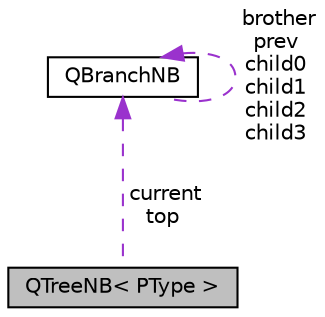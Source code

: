 digraph "QTreeNB&lt; PType &gt;"
{
 // LATEX_PDF_SIZE
  edge [fontname="Helvetica",fontsize="10",labelfontname="Helvetica",labelfontsize="10"];
  node [fontname="Helvetica",fontsize="10",shape=record];
  Node1 [label="QTreeNB\< PType \>",height=0.2,width=0.4,color="black", fillcolor="grey75", style="filled", fontcolor="black",tooltip="QTreeNB: Tree structure used for force calculation with particles (i.e. stars, Nbody or halos)."];
  Node2 -> Node1 [dir="back",color="darkorchid3",fontsize="10",style="dashed",label=" current\ntop" ,fontname="Helvetica"];
  Node2 [label="QBranchNB",height=0.2,width=0.4,color="black", fillcolor="white", style="filled",URL="$struct_q_branch_n_b.html",tooltip="Box representing a branch in a tree. It has four children. Used in QTreeNB which is used in TreeQuad."];
  Node2 -> Node2 [dir="back",color="darkorchid3",fontsize="10",style="dashed",label=" brother\nprev\nchild0\nchild1\nchild2\nchild3" ,fontname="Helvetica"];
}
